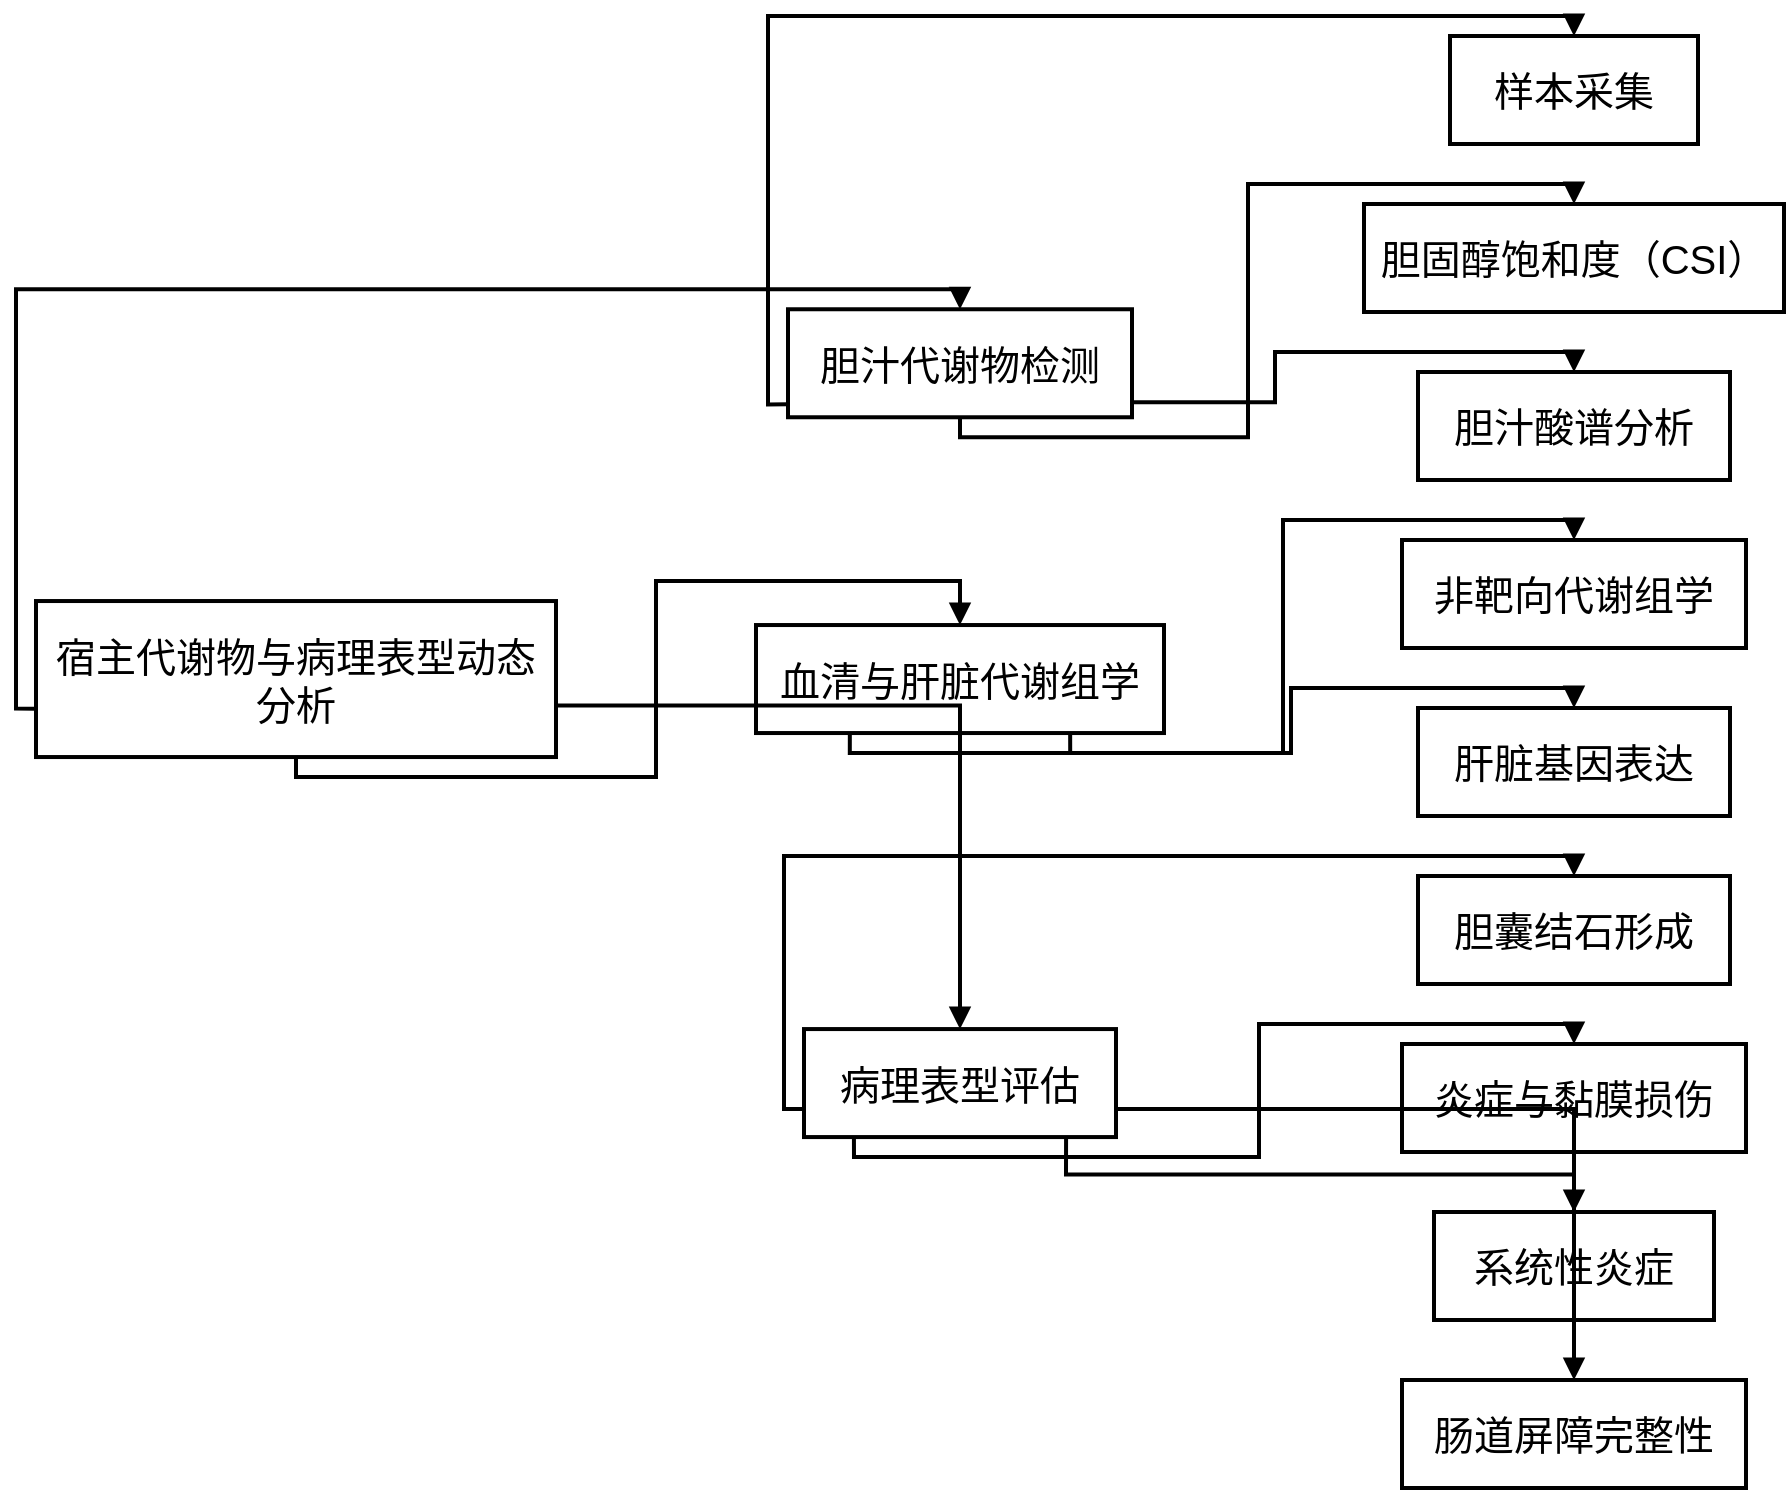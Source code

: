 <mxfile version="26.2.14">
  <diagram id="C5RBs43oDa-KdzZeNtuy" name="Page-1">
    <mxGraphModel dx="2245" dy="1931" grid="1" gridSize="10" guides="1" tooltips="1" connect="1" arrows="1" fold="1" page="1" pageScale="1" pageWidth="827" pageHeight="1169" math="0" shadow="0">
      <root>
        <mxCell id="WIyWlLk6GJQsqaUBKTNV-0" />
        <mxCell id="WIyWlLk6GJQsqaUBKTNV-1" parent="WIyWlLk6GJQsqaUBKTNV-0" />
        <mxCell id="ZpHfM1MKlGrj6K8MIZSY-50" value="宿主代谢物与病理表型动态分析" style="whiteSpace=wrap;strokeWidth=2;fontSize=20;" vertex="1" parent="WIyWlLk6GJQsqaUBKTNV-1">
          <mxGeometry y="282.519" width="260" height="78" as="geometry" />
        </mxCell>
        <mxCell id="ZpHfM1MKlGrj6K8MIZSY-51" value="胆汁代谢物检测" style="whiteSpace=wrap;strokeWidth=2;fontSize=20;" vertex="1" parent="WIyWlLk6GJQsqaUBKTNV-1">
          <mxGeometry x="376" y="136.63" width="172" height="54" as="geometry" />
        </mxCell>
        <mxCell id="ZpHfM1MKlGrj6K8MIZSY-52" value="血清与肝脏代谢组学" style="whiteSpace=wrap;strokeWidth=2;fontSize=20;" vertex="1" parent="WIyWlLk6GJQsqaUBKTNV-1">
          <mxGeometry x="360" y="294.519" width="204" height="54" as="geometry" />
        </mxCell>
        <mxCell id="ZpHfM1MKlGrj6K8MIZSY-53" value="病理表型评估" style="whiteSpace=wrap;strokeWidth=2;fontSize=20;" vertex="1" parent="WIyWlLk6GJQsqaUBKTNV-1">
          <mxGeometry x="384" y="496.533" width="156" height="54" as="geometry" />
        </mxCell>
        <mxCell id="ZpHfM1MKlGrj6K8MIZSY-54" value="样本采集" style="whiteSpace=wrap;strokeWidth=2;fontSize=20;" vertex="1" parent="WIyWlLk6GJQsqaUBKTNV-1">
          <mxGeometry x="707" width="124" height="54" as="geometry" />
        </mxCell>
        <mxCell id="ZpHfM1MKlGrj6K8MIZSY-55" value="胆固醇饱和度（CSI）" style="whiteSpace=wrap;strokeWidth=2;fontSize=20;" vertex="1" parent="WIyWlLk6GJQsqaUBKTNV-1">
          <mxGeometry x="664" y="84" width="210" height="54" as="geometry" />
        </mxCell>
        <mxCell id="ZpHfM1MKlGrj6K8MIZSY-56" value="胆汁酸谱分析" style="whiteSpace=wrap;strokeWidth=2;fontSize=20;" vertex="1" parent="WIyWlLk6GJQsqaUBKTNV-1">
          <mxGeometry x="691" y="168" width="156" height="54" as="geometry" />
        </mxCell>
        <mxCell id="ZpHfM1MKlGrj6K8MIZSY-57" value="非靶向代谢组学" style="whiteSpace=wrap;strokeWidth=2;fontSize=20;" vertex="1" parent="WIyWlLk6GJQsqaUBKTNV-1">
          <mxGeometry x="683" y="252" width="172" height="54" as="geometry" />
        </mxCell>
        <mxCell id="ZpHfM1MKlGrj6K8MIZSY-58" value="肝脏基因表达" style="whiteSpace=wrap;strokeWidth=2;fontSize=20;" vertex="1" parent="WIyWlLk6GJQsqaUBKTNV-1">
          <mxGeometry x="691" y="336" width="156" height="54" as="geometry" />
        </mxCell>
        <mxCell id="ZpHfM1MKlGrj6K8MIZSY-59" value="胆囊结石形成" style="whiteSpace=wrap;strokeWidth=2;fontSize=20;" vertex="1" parent="WIyWlLk6GJQsqaUBKTNV-1">
          <mxGeometry x="691" y="420" width="156" height="54" as="geometry" />
        </mxCell>
        <mxCell id="ZpHfM1MKlGrj6K8MIZSY-60" value="炎症与黏膜损伤" style="whiteSpace=wrap;strokeWidth=2;fontSize=20;" vertex="1" parent="WIyWlLk6GJQsqaUBKTNV-1">
          <mxGeometry x="683" y="504" width="172" height="54" as="geometry" />
        </mxCell>
        <mxCell id="ZpHfM1MKlGrj6K8MIZSY-61" value="系统性炎症" style="whiteSpace=wrap;strokeWidth=2;fontSize=20;" vertex="1" parent="WIyWlLk6GJQsqaUBKTNV-1">
          <mxGeometry x="699" y="588" width="140" height="54" as="geometry" />
        </mxCell>
        <mxCell id="ZpHfM1MKlGrj6K8MIZSY-62" value="肠道屏障完整性" style="whiteSpace=wrap;strokeWidth=2;fontSize=20;" vertex="1" parent="WIyWlLk6GJQsqaUBKTNV-1">
          <mxGeometry x="683" y="672" width="172" height="54" as="geometry" />
        </mxCell>
        <mxCell id="ZpHfM1MKlGrj6K8MIZSY-63" value="" style="startArrow=none;endArrow=block;exitX=0;exitY=0.69;entryX=0.5;entryY=0;rounded=0;orthogonal=1;fontSize=20;edgeStyle=orthogonalEdgeStyle;elbow=vertical;strokeWidth=2;" edge="1" parent="WIyWlLk6GJQsqaUBKTNV-1" source="ZpHfM1MKlGrj6K8MIZSY-50" target="ZpHfM1MKlGrj6K8MIZSY-51">
          <mxGeometry relative="1" as="geometry" />
        </mxCell>
        <mxCell id="ZpHfM1MKlGrj6K8MIZSY-64" value="" style="startArrow=none;endArrow=block;exitX=0.5;exitY=1;entryX=0.5;entryY=0;rounded=0;orthogonal=1;fontSize=20;edgeStyle=orthogonalEdgeStyle;elbow=vertical;strokeWidth=2;" edge="1" parent="WIyWlLk6GJQsqaUBKTNV-1" source="ZpHfM1MKlGrj6K8MIZSY-50" target="ZpHfM1MKlGrj6K8MIZSY-52">
          <mxGeometry relative="1" as="geometry" />
        </mxCell>
        <mxCell id="ZpHfM1MKlGrj6K8MIZSY-65" value="" style="startArrow=none;endArrow=block;exitX=1;exitY=0.67;entryX=0.5;entryY=0;rounded=0;orthogonal=1;fontSize=20;edgeStyle=orthogonalEdgeStyle;elbow=vertical;strokeWidth=2;" edge="1" parent="WIyWlLk6GJQsqaUBKTNV-1" source="ZpHfM1MKlGrj6K8MIZSY-50" target="ZpHfM1MKlGrj6K8MIZSY-53">
          <mxGeometry relative="1" as="geometry" />
        </mxCell>
        <mxCell id="ZpHfM1MKlGrj6K8MIZSY-66" value="" style="startArrow=none;endArrow=block;exitX=0;exitY=0.88;entryX=0.5;entryY=0;rounded=0;orthogonal=1;fontSize=20;edgeStyle=orthogonalEdgeStyle;elbow=vertical;strokeWidth=2;" edge="1" parent="WIyWlLk6GJQsqaUBKTNV-1" source="ZpHfM1MKlGrj6K8MIZSY-51" target="ZpHfM1MKlGrj6K8MIZSY-54">
          <mxGeometry relative="1" as="geometry" />
        </mxCell>
        <mxCell id="ZpHfM1MKlGrj6K8MIZSY-67" value="" style="startArrow=none;endArrow=block;exitX=0.5;exitY=1;entryX=0.5;entryY=0;rounded=0;orthogonal=1;fontSize=20;edgeStyle=orthogonalEdgeStyle;elbow=vertical;strokeWidth=2;" edge="1" parent="WIyWlLk6GJQsqaUBKTNV-1" source="ZpHfM1MKlGrj6K8MIZSY-51" target="ZpHfM1MKlGrj6K8MIZSY-55">
          <mxGeometry relative="1" as="geometry" />
        </mxCell>
        <mxCell id="ZpHfM1MKlGrj6K8MIZSY-68" value="" style="startArrow=none;endArrow=block;exitX=1;exitY=0.86;entryX=0.5;entryY=0;rounded=0;orthogonal=1;fontSize=20;edgeStyle=orthogonalEdgeStyle;elbow=vertical;strokeWidth=2;" edge="1" parent="WIyWlLk6GJQsqaUBKTNV-1" source="ZpHfM1MKlGrj6K8MIZSY-51" target="ZpHfM1MKlGrj6K8MIZSY-56">
          <mxGeometry relative="1" as="geometry" />
        </mxCell>
        <mxCell id="ZpHfM1MKlGrj6K8MIZSY-69" value="" style="startArrow=none;endArrow=block;exitX=0.23;exitY=1;entryX=0.5;entryY=0;rounded=0;orthogonal=1;fontSize=20;edgeStyle=orthogonalEdgeStyle;elbow=vertical;strokeWidth=2;" edge="1" parent="WIyWlLk6GJQsqaUBKTNV-1" source="ZpHfM1MKlGrj6K8MIZSY-52" target="ZpHfM1MKlGrj6K8MIZSY-57">
          <mxGeometry relative="1" as="geometry" />
        </mxCell>
        <mxCell id="ZpHfM1MKlGrj6K8MIZSY-70" value="" style="startArrow=none;endArrow=block;exitX=0.77;exitY=1;entryX=0.5;entryY=0;rounded=0;orthogonal=1;fontSize=20;edgeStyle=orthogonalEdgeStyle;elbow=vertical;strokeWidth=2;" edge="1" parent="WIyWlLk6GJQsqaUBKTNV-1" source="ZpHfM1MKlGrj6K8MIZSY-52" target="ZpHfM1MKlGrj6K8MIZSY-58">
          <mxGeometry relative="1" as="geometry" />
        </mxCell>
        <mxCell id="ZpHfM1MKlGrj6K8MIZSY-71" value="" style="startArrow=none;endArrow=block;exitX=0;exitY=0.74;entryX=0.5;entryY=0;rounded=0;orthogonal=1;fontSize=20;edgeStyle=orthogonalEdgeStyle;elbow=vertical;strokeWidth=2;" edge="1" parent="WIyWlLk6GJQsqaUBKTNV-1" source="ZpHfM1MKlGrj6K8MIZSY-53" target="ZpHfM1MKlGrj6K8MIZSY-59">
          <mxGeometry relative="1" as="geometry" />
        </mxCell>
        <mxCell id="ZpHfM1MKlGrj6K8MIZSY-72" value="" style="startArrow=none;endArrow=block;exitX=0.16;exitY=1;entryX=0.5;entryY=0;rounded=0;orthogonal=1;fontSize=20;edgeStyle=orthogonalEdgeStyle;elbow=vertical;strokeWidth=2;" edge="1" parent="WIyWlLk6GJQsqaUBKTNV-1" source="ZpHfM1MKlGrj6K8MIZSY-53" target="ZpHfM1MKlGrj6K8MIZSY-60">
          <mxGeometry relative="1" as="geometry" />
        </mxCell>
        <mxCell id="ZpHfM1MKlGrj6K8MIZSY-73" value="" style="startArrow=none;endArrow=block;exitX=0.84;exitY=1;entryX=0.5;entryY=0;rounded=0;orthogonal=1;fontSize=20;edgeStyle=orthogonalEdgeStyle;elbow=vertical;strokeWidth=2;" edge="1" parent="WIyWlLk6GJQsqaUBKTNV-1" source="ZpHfM1MKlGrj6K8MIZSY-53" target="ZpHfM1MKlGrj6K8MIZSY-61">
          <mxGeometry relative="1" as="geometry" />
        </mxCell>
        <mxCell id="ZpHfM1MKlGrj6K8MIZSY-74" value="" style="startArrow=none;endArrow=block;exitX=1;exitY=0.74;entryX=0.5;entryY=0;rounded=0;orthogonal=1;fontSize=20;edgeStyle=orthogonalEdgeStyle;elbow=vertical;strokeWidth=2;" edge="1" parent="WIyWlLk6GJQsqaUBKTNV-1" source="ZpHfM1MKlGrj6K8MIZSY-53" target="ZpHfM1MKlGrj6K8MIZSY-62">
          <mxGeometry relative="1" as="geometry" />
        </mxCell>
      </root>
    </mxGraphModel>
  </diagram>
</mxfile>
